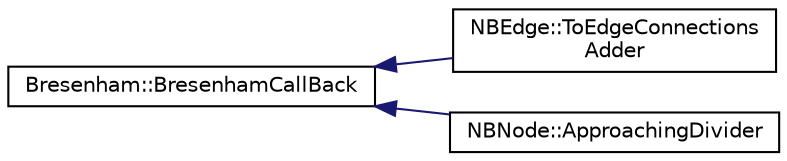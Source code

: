 digraph "Graphical Class Hierarchy"
{
  edge [fontname="Helvetica",fontsize="10",labelfontname="Helvetica",labelfontsize="10"];
  node [fontname="Helvetica",fontsize="10",shape=record];
  rankdir="LR";
  Node0 [label="Bresenham::BresenhamCallBack",height=0.2,width=0.4,color="black", fillcolor="white", style="filled",URL="$d4/db4/class_bresenham_1_1_bresenham_call_back.html"];
  Node0 -> Node1 [dir="back",color="midnightblue",fontsize="10",style="solid",fontname="Helvetica"];
  Node1 [label="NBEdge::ToEdgeConnections\lAdder",height=0.2,width=0.4,color="black", fillcolor="white", style="filled",URL="$df/d8c/class_n_b_edge_1_1_to_edge_connections_adder.html",tooltip="A class that being a bresenham-callback assigns the incoming lanes to the edges. "];
  Node0 -> Node2 [dir="back",color="midnightblue",fontsize="10",style="solid",fontname="Helvetica"];
  Node2 [label="NBNode::ApproachingDivider",height=0.2,width=0.4,color="black", fillcolor="white", style="filled",URL="$d5/dc7/class_n_b_node_1_1_approaching_divider.html",tooltip="Computes lane-2-lane connections. "];
}
